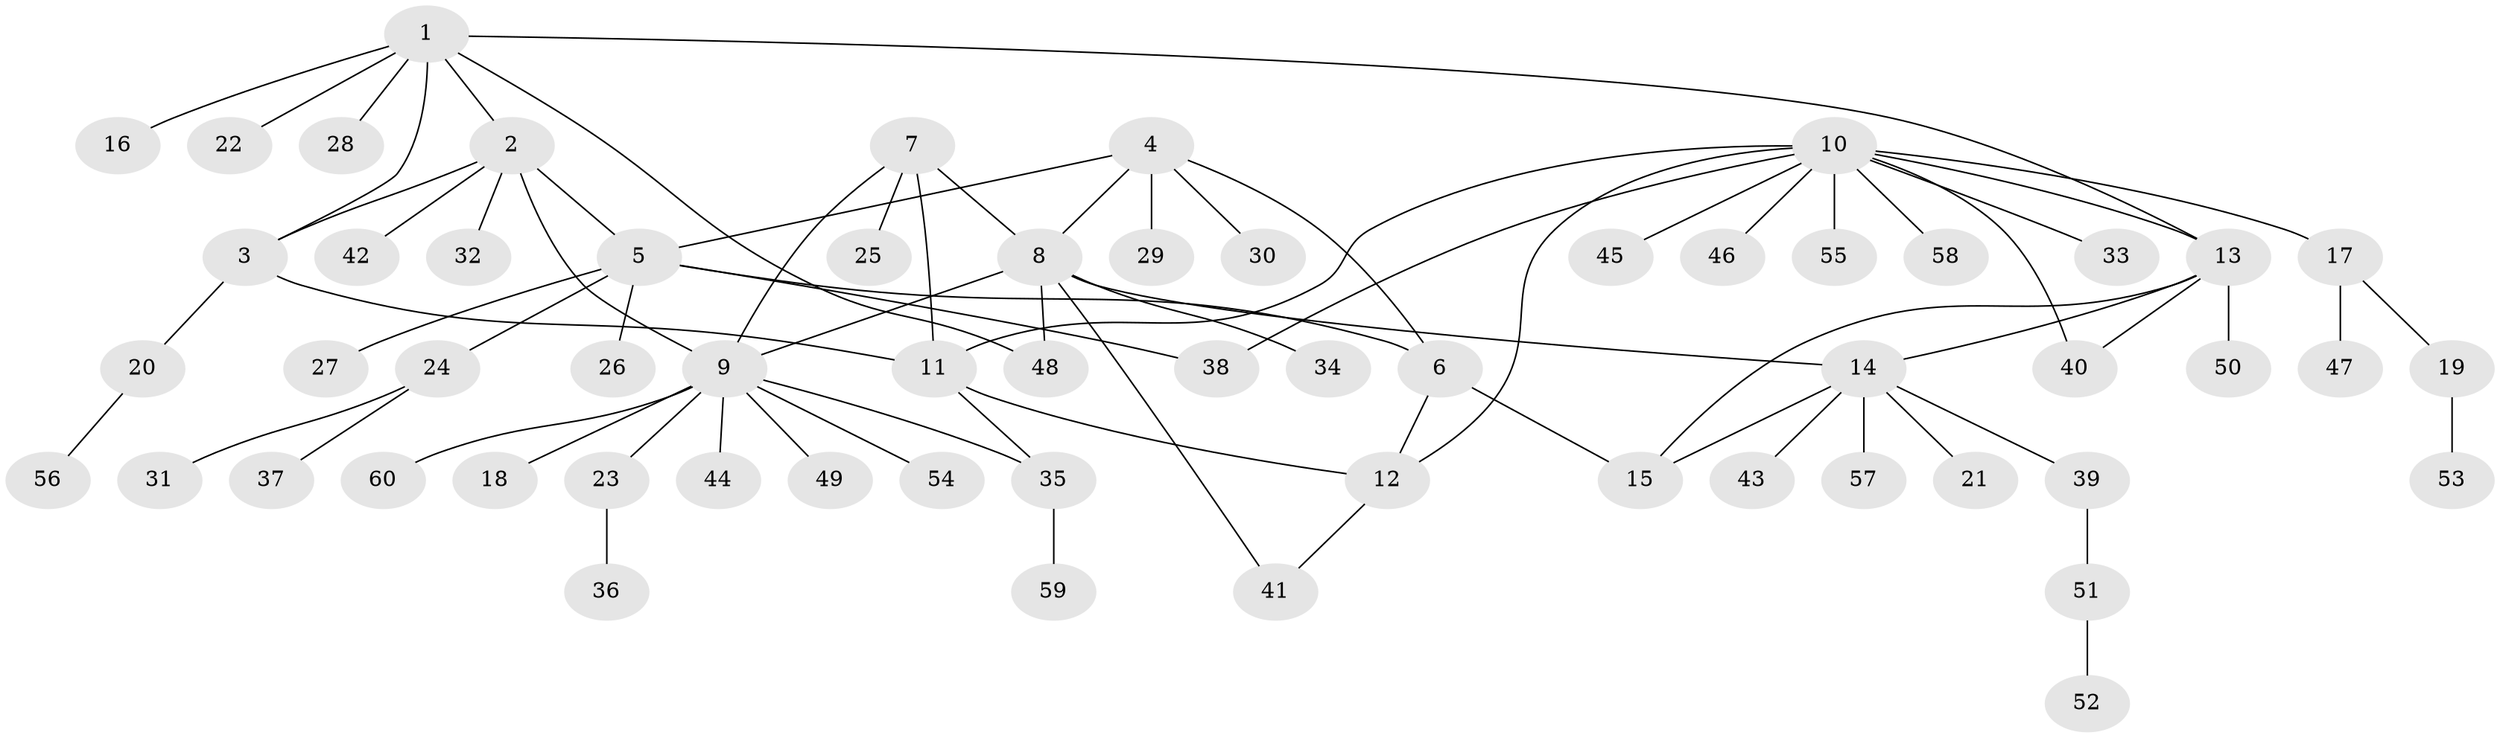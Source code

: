 // coarse degree distribution, {6: 0.045454545454545456, 11: 0.022727272727272728, 4: 0.06818181818181818, 7: 0.06818181818181818, 9: 0.022727272727272728, 10: 0.022727272727272728, 1: 0.5681818181818182, 2: 0.18181818181818182}
// Generated by graph-tools (version 1.1) at 2025/42/03/06/25 10:42:11]
// undirected, 60 vertices, 75 edges
graph export_dot {
graph [start="1"]
  node [color=gray90,style=filled];
  1;
  2;
  3;
  4;
  5;
  6;
  7;
  8;
  9;
  10;
  11;
  12;
  13;
  14;
  15;
  16;
  17;
  18;
  19;
  20;
  21;
  22;
  23;
  24;
  25;
  26;
  27;
  28;
  29;
  30;
  31;
  32;
  33;
  34;
  35;
  36;
  37;
  38;
  39;
  40;
  41;
  42;
  43;
  44;
  45;
  46;
  47;
  48;
  49;
  50;
  51;
  52;
  53;
  54;
  55;
  56;
  57;
  58;
  59;
  60;
  1 -- 2;
  1 -- 3;
  1 -- 13;
  1 -- 16;
  1 -- 22;
  1 -- 28;
  1 -- 48;
  2 -- 3;
  2 -- 5;
  2 -- 9;
  2 -- 32;
  2 -- 42;
  3 -- 11;
  3 -- 20;
  4 -- 5;
  4 -- 6;
  4 -- 8;
  4 -- 29;
  4 -- 30;
  5 -- 6;
  5 -- 24;
  5 -- 26;
  5 -- 27;
  5 -- 38;
  6 -- 12;
  6 -- 15;
  7 -- 8;
  7 -- 9;
  7 -- 11;
  7 -- 25;
  8 -- 9;
  8 -- 14;
  8 -- 34;
  8 -- 41;
  8 -- 48;
  9 -- 18;
  9 -- 23;
  9 -- 35;
  9 -- 44;
  9 -- 49;
  9 -- 54;
  9 -- 60;
  10 -- 11;
  10 -- 12;
  10 -- 13;
  10 -- 17;
  10 -- 33;
  10 -- 38;
  10 -- 40;
  10 -- 45;
  10 -- 46;
  10 -- 55;
  10 -- 58;
  11 -- 12;
  11 -- 35;
  12 -- 41;
  13 -- 14;
  13 -- 15;
  13 -- 40;
  13 -- 50;
  14 -- 15;
  14 -- 21;
  14 -- 39;
  14 -- 43;
  14 -- 57;
  17 -- 19;
  17 -- 47;
  19 -- 53;
  20 -- 56;
  23 -- 36;
  24 -- 31;
  24 -- 37;
  35 -- 59;
  39 -- 51;
  51 -- 52;
}

